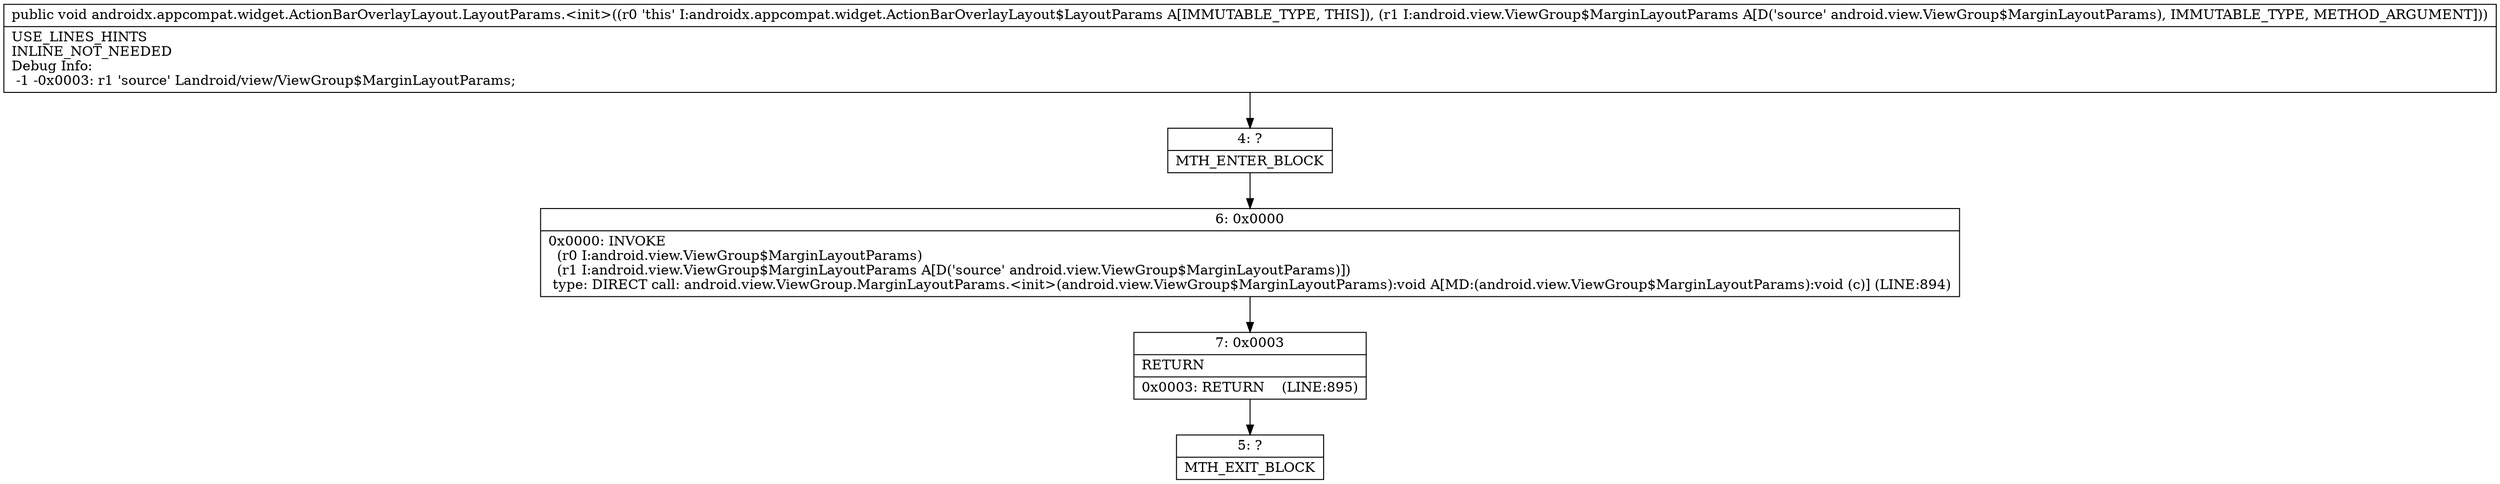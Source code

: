digraph "CFG forandroidx.appcompat.widget.ActionBarOverlayLayout.LayoutParams.\<init\>(Landroid\/view\/ViewGroup$MarginLayoutParams;)V" {
Node_4 [shape=record,label="{4\:\ ?|MTH_ENTER_BLOCK\l}"];
Node_6 [shape=record,label="{6\:\ 0x0000|0x0000: INVOKE  \l  (r0 I:android.view.ViewGroup$MarginLayoutParams)\l  (r1 I:android.view.ViewGroup$MarginLayoutParams A[D('source' android.view.ViewGroup$MarginLayoutParams)])\l type: DIRECT call: android.view.ViewGroup.MarginLayoutParams.\<init\>(android.view.ViewGroup$MarginLayoutParams):void A[MD:(android.view.ViewGroup$MarginLayoutParams):void (c)] (LINE:894)\l}"];
Node_7 [shape=record,label="{7\:\ 0x0003|RETURN\l|0x0003: RETURN    (LINE:895)\l}"];
Node_5 [shape=record,label="{5\:\ ?|MTH_EXIT_BLOCK\l}"];
MethodNode[shape=record,label="{public void androidx.appcompat.widget.ActionBarOverlayLayout.LayoutParams.\<init\>((r0 'this' I:androidx.appcompat.widget.ActionBarOverlayLayout$LayoutParams A[IMMUTABLE_TYPE, THIS]), (r1 I:android.view.ViewGroup$MarginLayoutParams A[D('source' android.view.ViewGroup$MarginLayoutParams), IMMUTABLE_TYPE, METHOD_ARGUMENT]))  | USE_LINES_HINTS\lINLINE_NOT_NEEDED\lDebug Info:\l  \-1 \-0x0003: r1 'source' Landroid\/view\/ViewGroup$MarginLayoutParams;\l}"];
MethodNode -> Node_4;Node_4 -> Node_6;
Node_6 -> Node_7;
Node_7 -> Node_5;
}

